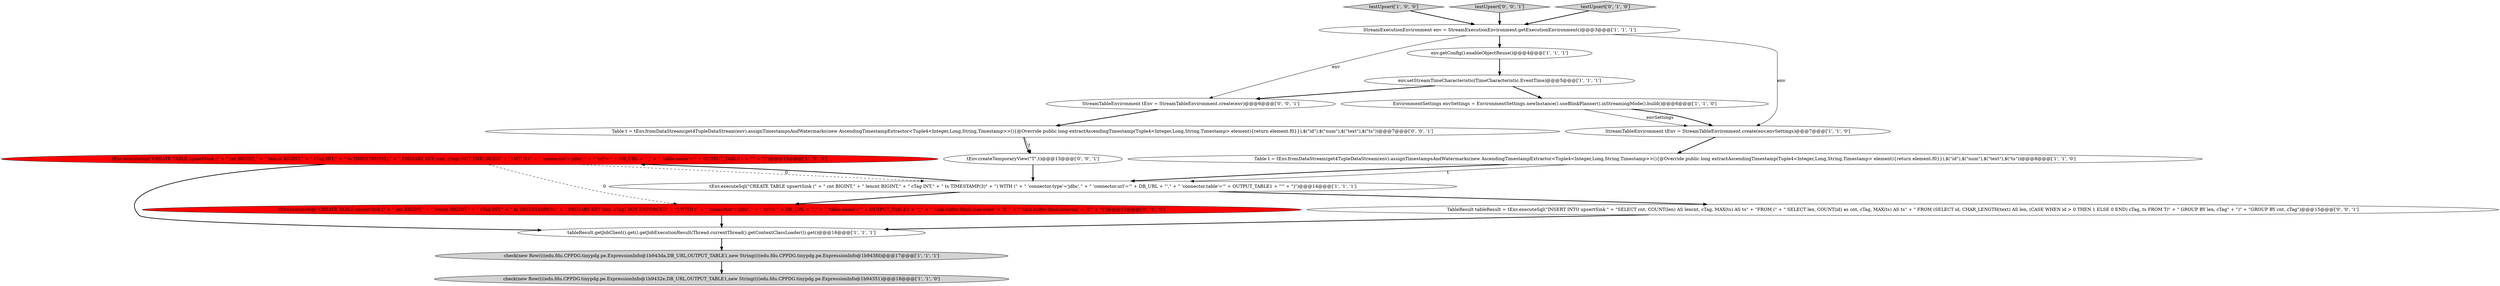 digraph {
13 [style = filled, label = "tEnv.executeSql(\"CREATE TABLE upsertSink (\" + \" cnt BIGINT,\" + \" lencnt BIGINT,\" + \" cTag INT,\" + \" ts TIMESTAMP(3),\" + \" PRIMARY KEY (cnt, cTag) NOT ENFORCED\" + \") WITH (\" + \" 'connector'='jdbc',\" + \" 'url'='\" + DB_URL + \"',\" + \" 'table-name'='\" + OUTPUT_TABLE1 + \"',\" + \" 'sink.buffer-flush.max-rows' = '2',\" + \" 'sink.buffer-flush.interval' = '0'\" + \")\")@@@15@@@['0', '1', '0']", fillcolor = red, shape = ellipse image = "AAA1AAABBB2BBB"];
1 [style = filled, label = "EnvironmentSettings envSettings = EnvironmentSettings.newInstance().useBlinkPlanner().inStreamingMode().build()@@@6@@@['1', '1', '0']", fillcolor = white, shape = ellipse image = "AAA0AAABBB1BBB"];
8 [style = filled, label = "StreamExecutionEnvironment env = StreamExecutionEnvironment.getExecutionEnvironment()@@@3@@@['1', '1', '1']", fillcolor = white, shape = ellipse image = "AAA0AAABBB1BBB"];
2 [style = filled, label = "tEnv.executeSql(\"CREATE TABLE upsertSink (\" + \" cnt BIGINT,\" + \" lencnt BIGINT,\" + \" cTag INT,\" + \" ts TIMESTAMP(3),\" + \" PRIMARY KEY (cnt, cTag) NOT ENFORCED\" + \") WITH (\" + \" 'connector'='jdbc',\" + \" 'url'='\" + DB_URL + \"',\" + \" 'table-name'='\" + OUTPUT_TABLE1 + \"'\" + \")\")@@@15@@@['1', '0', '0']", fillcolor = red, shape = ellipse image = "AAA1AAABBB1BBB"];
14 [style = filled, label = "Table t = tEnv.fromDataStream(get4TupleDataStream(env).assignTimestampsAndWatermarks(new AscendingTimestampExtractor<Tuple4<Integer,Long,String,Timestamp>>(){@Override public long extractAscendingTimestamp(Tuple4<Integer,Long,String,Timestamp> element){return element.f0}}),$(\"id\"),$(\"num\"),$(\"text\"),$(\"ts\"))@@@7@@@['0', '0', '1']", fillcolor = white, shape = ellipse image = "AAA0AAABBB3BBB"];
0 [style = filled, label = "testUpsert['1', '0', '0']", fillcolor = lightgray, shape = diamond image = "AAA0AAABBB1BBB"];
18 [style = filled, label = "testUpsert['0', '0', '1']", fillcolor = lightgray, shape = diamond image = "AAA0AAABBB3BBB"];
6 [style = filled, label = "env.setStreamTimeCharacteristic(TimeCharacteristic.EventTime)@@@5@@@['1', '1', '1']", fillcolor = white, shape = ellipse image = "AAA0AAABBB1BBB"];
16 [style = filled, label = "StreamTableEnvironment tEnv = StreamTableEnvironment.create(env)@@@6@@@['0', '0', '1']", fillcolor = white, shape = ellipse image = "AAA0AAABBB3BBB"];
9 [style = filled, label = "Table t = tEnv.fromDataStream(get4TupleDataStream(env).assignTimestampsAndWatermarks(new AscendingTimestampExtractor<Tuple4<Integer,Long,String,Timestamp>>(){@Override public long extractAscendingTimestamp(Tuple4<Integer,Long,String,Timestamp> element){return element.f0}}),$(\"id\"),$(\"num\"),$(\"text\"),$(\"ts\"))@@@8@@@['1', '1', '0']", fillcolor = white, shape = ellipse image = "AAA0AAABBB1BBB"];
15 [style = filled, label = "tEnv.createTemporaryView(\"T\",t)@@@13@@@['0', '0', '1']", fillcolor = white, shape = ellipse image = "AAA0AAABBB3BBB"];
12 [style = filled, label = "testUpsert['0', '1', '0']", fillcolor = lightgray, shape = diamond image = "AAA0AAABBB2BBB"];
4 [style = filled, label = "env.getConfig().enableObjectReuse()@@@4@@@['1', '1', '1']", fillcolor = white, shape = ellipse image = "AAA0AAABBB1BBB"];
17 [style = filled, label = "TableResult tableResult = tEnv.executeSql(\"INSERT INTO upsertSink \" + \"SELECT cnt, COUNT(len) AS lencnt, cTag, MAX(ts) AS ts\" + \"FROM (\" + \" SELECT len, COUNT(id) as cnt, cTag, MAX(ts) AS ts\" + \" FROM (SELECT id, CHAR_LENGTH(text) AS len, (CASE WHEN id > 0 THEN 1 ELSE 0 END) cTag, ts FROM T)\" + \" GROUP BY len, cTag\" + \")\" + \"GROUP BY cnt, cTag\")@@@15@@@['0', '0', '1']", fillcolor = white, shape = ellipse image = "AAA0AAABBB3BBB"];
5 [style = filled, label = "check(new Row((((edu.fdu.CPPDG.tinypdg.pe.ExpressionInfo@1b9432e,DB_URL,OUTPUT_TABLE1,new String((((edu.fdu.CPPDG.tinypdg.pe.ExpressionInfo@1b94351)@@@18@@@['1', '1', '0']", fillcolor = lightgray, shape = ellipse image = "AAA0AAABBB1BBB"];
11 [style = filled, label = "StreamTableEnvironment tEnv = StreamTableEnvironment.create(env,envSettings)@@@7@@@['1', '1', '0']", fillcolor = white, shape = ellipse image = "AAA0AAABBB1BBB"];
10 [style = filled, label = "tEnv.executeSql(\"CREATE TABLE upsertSink (\" + \" cnt BIGINT,\" + \" lencnt BIGINT,\" + \" cTag INT,\" + \" ts TIMESTAMP(3)\" + \") WITH (\" + \" 'connector.type'='jdbc',\" + \" 'connector.url'='\" + DB_URL + \"',\" + \" 'connector.table'='\" + OUTPUT_TABLE1 + \"'\" + \")\")@@@14@@@['1', '1', '1']", fillcolor = white, shape = ellipse image = "AAA0AAABBB1BBB"];
3 [style = filled, label = "check(new Row((((edu.fdu.CPPDG.tinypdg.pe.ExpressionInfo@1b943da,DB_URL,OUTPUT_TABLE1,new String((((edu.fdu.CPPDG.tinypdg.pe.ExpressionInfo@1b943fd)@@@17@@@['1', '1', '1']", fillcolor = lightgray, shape = ellipse image = "AAA0AAABBB1BBB"];
7 [style = filled, label = "tableResult.getJobClient().get().getJobExecutionResult(Thread.currentThread().getContextClassLoader()).get()@@@16@@@['1', '1', '1']", fillcolor = white, shape = ellipse image = "AAA0AAABBB1BBB"];
15->10 [style = bold, label=""];
9->10 [style = solid, label="t"];
4->6 [style = bold, label=""];
1->11 [style = solid, label="envSettings"];
10->17 [style = bold, label=""];
8->11 [style = solid, label="env"];
9->10 [style = bold, label=""];
11->9 [style = bold, label=""];
7->3 [style = bold, label=""];
2->10 [style = dashed, label="0"];
1->11 [style = bold, label=""];
17->7 [style = bold, label=""];
14->15 [style = solid, label="t"];
6->1 [style = bold, label=""];
3->5 [style = bold, label=""];
10->13 [style = bold, label=""];
6->16 [style = bold, label=""];
13->7 [style = bold, label=""];
12->8 [style = bold, label=""];
2->13 [style = dashed, label="0"];
0->8 [style = bold, label=""];
16->14 [style = bold, label=""];
10->2 [style = bold, label=""];
14->15 [style = bold, label=""];
18->8 [style = bold, label=""];
8->4 [style = bold, label=""];
2->7 [style = bold, label=""];
8->16 [style = solid, label="env"];
}
